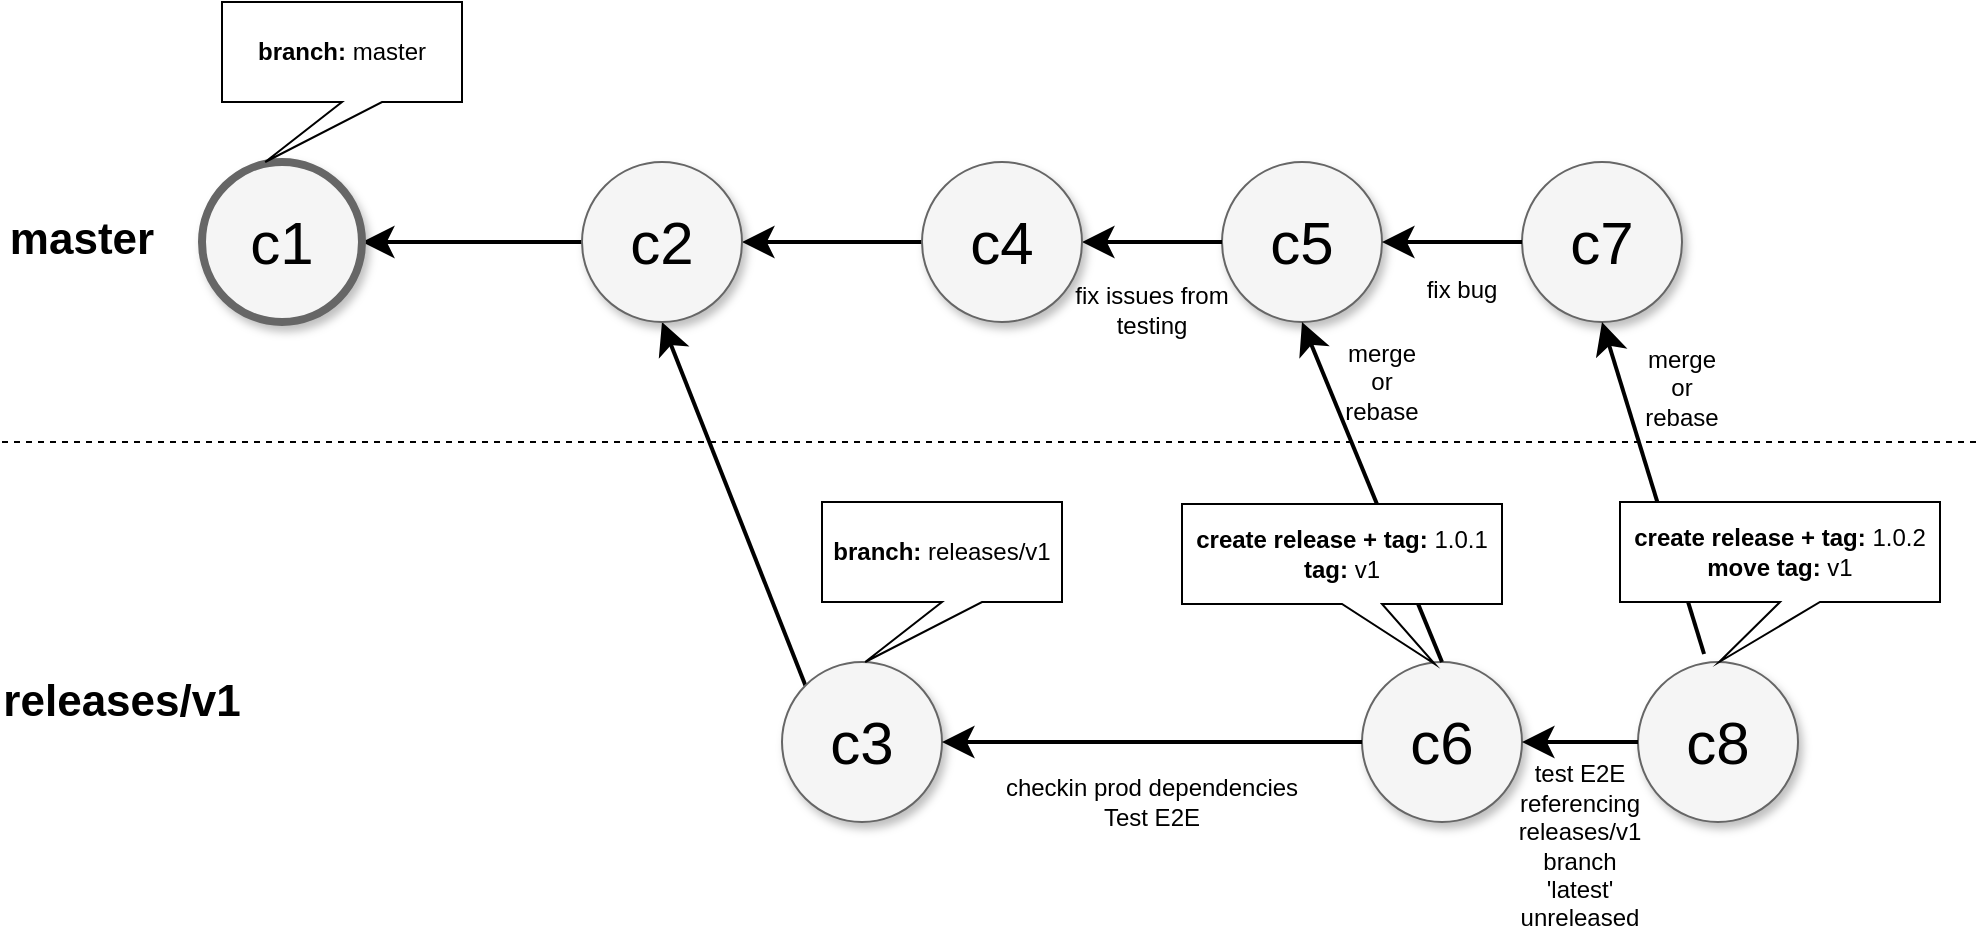<mxfile version="11.2.5" type="device" pages="1"><diagram name="Page-1" id="ff44883e-f642-bcb2-894b-16b3d25a3f0b"><mxGraphModel dx="854" dy="570" grid="1" gridSize="10" guides="1" tooltips="1" connect="1" arrows="1" fold="1" page="1" pageScale="1.5" pageWidth="1169" pageHeight="826" background="#ffffff" math="0" shadow="0"><root><mxCell id="0" style=";html=1;"/><mxCell id="1" style=";html=1;" parent="0"/><mxCell id="f0bcc99304e6f5a-9" style="edgeStyle=none;curved=1;html=1;startSize=10;endArrow=classic;endFill=1;endSize=10;strokeColor=#000000;strokeWidth=2;fontSize=12;entryX=1;entryY=0.5;entryDx=0;entryDy=0;exitX=0;exitY=0.5;exitDx=0;exitDy=0;" parent="1" source="f0bcc99304e6f5a-2" target="f0bcc99304e6f5a-1" edge="1"><mxGeometry relative="1" as="geometry"><mxPoint x="410" y="770" as="sourcePoint"/></mxGeometry></mxCell><mxCell id="f0bcc99304e6f5a-16" style="edgeStyle=none;curved=1;html=1;startSize=10;endFill=1;endSize=10;strokeWidth=2;fontSize=12;exitX=0;exitY=0;exitDx=0;exitDy=0;entryX=0.5;entryY=1;entryDx=0;entryDy=0;" parent="1" source="f0bcc99304e6f5a-3" target="f0bcc99304e6f5a-2" edge="1"><mxGeometry relative="1" as="geometry"><mxPoint x="310" y="870" as="targetPoint"/></mxGeometry></mxCell><mxCell id="f0bcc99304e6f5a-1" value="c1" style="ellipse;whiteSpace=wrap;html=1;rounded=0;shadow=1;strokeColor=#666666;strokeWidth=4;fontSize=30;align=center;fillColor=#f5f5f5;" parent="1" vertex="1"><mxGeometry x="280" y="570" width="80" height="80" as="geometry"/></mxCell><mxCell id="f0bcc99304e6f5a-10" style="edgeStyle=none;curved=1;html=1;startSize=10;endFill=1;endSize=10;strokeWidth=2;fontSize=12;exitX=0;exitY=0.5;exitDx=0;exitDy=0;entryX=1;entryY=0.5;entryDx=0;entryDy=0;" parent="1" source="f0bcc99304e6f5a-6" target="f0bcc99304e6f5a-2" edge="1"><mxGeometry relative="1" as="geometry"><mxPoint x="590" y="530" as="targetPoint"/></mxGeometry></mxCell><mxCell id="f0bcc99304e6f5a-2" value="c2" style="ellipse;whiteSpace=wrap;html=1;rounded=0;shadow=1;strokeColor=#666666;strokeWidth=1;fontSize=30;align=center;fillColor=#f5f5f5;" parent="1" vertex="1"><mxGeometry x="470" y="570" width="80" height="80" as="geometry"/></mxCell><mxCell id="f0bcc99304e6f5a-3" value="c3" style="ellipse;whiteSpace=wrap;html=1;rounded=0;shadow=1;strokeColor=#666666;strokeWidth=1;fontSize=30;align=center;fillColor=#f5f5f5;" parent="1" vertex="1"><mxGeometry x="570" y="820" width="80" height="80" as="geometry"/></mxCell><mxCell id="f0bcc99304e6f5a-4" value="c5" style="ellipse;whiteSpace=wrap;html=1;rounded=0;shadow=1;strokeColor=#666666;strokeWidth=1;fontSize=30;align=center;fillColor=#f5f5f5;" parent="1" vertex="1"><mxGeometry x="790" y="570" width="80" height="80" as="geometry"/></mxCell><mxCell id="f0bcc99304e6f5a-14" style="edgeStyle=none;curved=1;html=1;startSize=10;endFill=1;endSize=10;strokeWidth=2;fontSize=12;exitX=0;exitY=0.5;exitDx=0;exitDy=0;entryX=1;entryY=0.5;entryDx=0;entryDy=0;" parent="1" source="f0bcc99304e6f5a-4" target="f0bcc99304e6f5a-6" edge="1"><mxGeometry relative="1" as="geometry"><mxPoint x="730" y="530" as="targetPoint"/></mxGeometry></mxCell><mxCell id="f0bcc99304e6f5a-6" value="c4" style="ellipse;whiteSpace=wrap;html=1;rounded=0;shadow=1;strokeColor=#666666;strokeWidth=1;fontSize=30;align=center;fillColor=#f5f5f5;" parent="1" vertex="1"><mxGeometry x="640" y="570" width="80" height="80" as="geometry"/></mxCell><mxCell id="g_rDVRQgEvpVTLsoLcC--1" value="&lt;b&gt;branch:&lt;/b&gt;&amp;nbsp;releases/v1" style="shape=callout;whiteSpace=wrap;html=1;perimeter=calloutPerimeter;position2=0.18;" parent="1" vertex="1"><mxGeometry x="590" y="740" width="120" height="80" as="geometry"/></mxCell><mxCell id="g_rDVRQgEvpVTLsoLcC--2" value="checkin prod dependencies&lt;br&gt;Test E2E" style="text;html=1;strokeColor=none;fillColor=none;align=center;verticalAlign=middle;whiteSpace=wrap;rounded=0;" parent="1" vertex="1"><mxGeometry x="665" y="880" width="180" height="20" as="geometry"/></mxCell><mxCell id="g_rDVRQgEvpVTLsoLcC--3" value="c6" style="ellipse;whiteSpace=wrap;html=1;rounded=0;shadow=1;strokeColor=#666666;strokeWidth=1;fontSize=30;align=center;fillColor=#f5f5f5;" parent="1" vertex="1"><mxGeometry x="860" y="820" width="80" height="80" as="geometry"/></mxCell><mxCell id="g_rDVRQgEvpVTLsoLcC--4" style="edgeStyle=none;curved=1;html=1;startSize=10;endFill=1;endSize=10;strokeWidth=2;fontSize=12;exitX=0;exitY=0.5;exitDx=0;exitDy=0;entryX=1;entryY=0.5;entryDx=0;entryDy=0;" parent="1" source="g_rDVRQgEvpVTLsoLcC--3" target="f0bcc99304e6f5a-3" edge="1"><mxGeometry relative="1" as="geometry"><mxPoint x="591.716" y="841.716" as="sourcePoint"/><mxPoint x="520" y="660" as="targetPoint"/></mxGeometry></mxCell><mxCell id="g_rDVRQgEvpVTLsoLcC--5" value="fix issues from testing" style="text;html=1;strokeColor=none;fillColor=none;align=center;verticalAlign=middle;whiteSpace=wrap;rounded=0;" parent="1" vertex="1"><mxGeometry x="705" y="634" width="100" height="20" as="geometry"/></mxCell><mxCell id="g_rDVRQgEvpVTLsoLcC--6" style="edgeStyle=none;curved=1;html=1;startSize=10;endFill=1;endSize=10;strokeWidth=2;fontSize=12;exitX=0.5;exitY=0;exitDx=0;exitDy=0;entryX=0.5;entryY=1;entryDx=0;entryDy=0;" parent="1" source="g_rDVRQgEvpVTLsoLcC--3" target="f0bcc99304e6f5a-4" edge="1"><mxGeometry relative="1" as="geometry"><mxPoint x="870" y="870" as="sourcePoint"/><mxPoint x="660" y="870" as="targetPoint"/></mxGeometry></mxCell><mxCell id="g_rDVRQgEvpVTLsoLcC--7" value="merge or rebase" style="text;html=1;strokeColor=none;fillColor=none;align=center;verticalAlign=middle;whiteSpace=wrap;rounded=0;" parent="1" vertex="1"><mxGeometry x="850" y="670" width="40" height="20" as="geometry"/></mxCell><mxCell id="g_rDVRQgEvpVTLsoLcC--8" value="&lt;b&gt;create release + tag:&lt;/b&gt; 1.0.1&lt;br&gt;&lt;b&gt;tag:&lt;/b&gt; v1" style="shape=callout;whiteSpace=wrap;html=1;perimeter=calloutPerimeter;position2=0.79;" parent="1" vertex="1"><mxGeometry x="770" y="741" width="160" height="80" as="geometry"/></mxCell><mxCell id="g_rDVRQgEvpVTLsoLcC--9" value="&lt;b&gt;branch:&lt;/b&gt;&amp;nbsp;master" style="shape=callout;whiteSpace=wrap;html=1;perimeter=calloutPerimeter;position2=0.18;" parent="1" vertex="1"><mxGeometry x="290" y="490" width="120" height="80" as="geometry"/></mxCell><mxCell id="g_rDVRQgEvpVTLsoLcC--10" value="c7" style="ellipse;whiteSpace=wrap;html=1;rounded=0;shadow=1;strokeColor=#666666;strokeWidth=1;fontSize=30;align=center;fillColor=#f5f5f5;" parent="1" vertex="1"><mxGeometry x="940" y="570" width="80" height="80" as="geometry"/></mxCell><mxCell id="g_rDVRQgEvpVTLsoLcC--11" style="edgeStyle=none;curved=1;html=1;startSize=10;endFill=1;endSize=10;strokeWidth=2;fontSize=12;exitX=0;exitY=0.5;exitDx=0;exitDy=0;" parent="1" source="g_rDVRQgEvpVTLsoLcC--10" edge="1"><mxGeometry relative="1" as="geometry"><mxPoint x="800" y="620" as="sourcePoint"/><mxPoint x="870" y="610" as="targetPoint"/></mxGeometry></mxCell><mxCell id="g_rDVRQgEvpVTLsoLcC--12" value="c8" style="ellipse;whiteSpace=wrap;html=1;rounded=0;shadow=1;strokeColor=#666666;strokeWidth=1;fontSize=30;align=center;fillColor=#f5f5f5;" parent="1" vertex="1"><mxGeometry x="998" y="820" width="80" height="80" as="geometry"/></mxCell><mxCell id="g_rDVRQgEvpVTLsoLcC--13" style="edgeStyle=none;curved=1;html=1;startSize=10;endFill=1;endSize=10;strokeWidth=2;fontSize=12;exitX=0;exitY=0.5;exitDx=0;exitDy=0;entryX=1;entryY=0.5;entryDx=0;entryDy=0;" parent="1" source="g_rDVRQgEvpVTLsoLcC--12" target="g_rDVRQgEvpVTLsoLcC--3" edge="1"><mxGeometry relative="1" as="geometry"><mxPoint x="870" y="870" as="sourcePoint"/><mxPoint x="660" y="870" as="targetPoint"/></mxGeometry></mxCell><mxCell id="g_rDVRQgEvpVTLsoLcC--14" style="edgeStyle=none;curved=1;html=1;startSize=10;endFill=1;endSize=10;strokeWidth=2;fontSize=12;exitX=0.413;exitY=-0.05;exitDx=0;exitDy=0;entryX=0.5;entryY=1;entryDx=0;entryDy=0;exitPerimeter=0;" parent="1" source="g_rDVRQgEvpVTLsoLcC--12" target="g_rDVRQgEvpVTLsoLcC--10" edge="1"><mxGeometry relative="1" as="geometry"><mxPoint x="910" y="830" as="sourcePoint"/><mxPoint x="840" y="660" as="targetPoint"/></mxGeometry></mxCell><mxCell id="g_rDVRQgEvpVTLsoLcC--15" value="merge or rebase" style="text;html=1;strokeColor=none;fillColor=none;align=center;verticalAlign=middle;whiteSpace=wrap;rounded=0;" parent="1" vertex="1"><mxGeometry x="1000" y="673" width="40" height="20" as="geometry"/></mxCell><mxCell id="g_rDVRQgEvpVTLsoLcC--16" value="fix bug" style="text;html=1;strokeColor=none;fillColor=none;align=center;verticalAlign=middle;whiteSpace=wrap;rounded=0;" parent="1" vertex="1"><mxGeometry x="890" y="624" width="40" height="20" as="geometry"/></mxCell><mxCell id="g_rDVRQgEvpVTLsoLcC--17" value="test E2E referencing releases/v1 branch 'latest' unreleased" style="text;html=1;strokeColor=none;fillColor=none;align=center;verticalAlign=middle;whiteSpace=wrap;rounded=0;" parent="1" vertex="1"><mxGeometry x="949" y="902" width="40" height="20" as="geometry"/></mxCell><mxCell id="g_rDVRQgEvpVTLsoLcC--18" value="&lt;b&gt;create release + tag:&lt;/b&gt; 1.0.2&lt;br&gt;&lt;b&gt;move tag:&lt;/b&gt; v1" style="shape=callout;whiteSpace=wrap;html=1;perimeter=calloutPerimeter;position2=0.31;" parent="1" vertex="1"><mxGeometry x="989" y="740" width="160" height="80" as="geometry"/></mxCell><mxCell id="g_rDVRQgEvpVTLsoLcC--19" value="master" style="text;html=1;strokeColor=none;fillColor=none;align=center;verticalAlign=middle;whiteSpace=wrap;rounded=0;fontStyle=1;fontSize=22;" parent="1" vertex="1"><mxGeometry x="190" y="599" width="60" height="20" as="geometry"/></mxCell><mxCell id="g_rDVRQgEvpVTLsoLcC--20" value="releases/v1" style="text;html=1;strokeColor=none;fillColor=none;align=center;verticalAlign=middle;whiteSpace=wrap;rounded=0;fontStyle=1;fontSize=22;" parent="1" vertex="1"><mxGeometry x="180" y="830" width="120" height="20" as="geometry"/></mxCell><mxCell id="g_rDVRQgEvpVTLsoLcC--21" value="" style="endArrow=none;dashed=1;html=1;fontSize=22;" parent="1" edge="1"><mxGeometry width="50" height="50" relative="1" as="geometry"><mxPoint x="180" y="710" as="sourcePoint"/><mxPoint x="1170" y="710" as="targetPoint"/></mxGeometry></mxCell></root></mxGraphModel></diagram></mxfile>